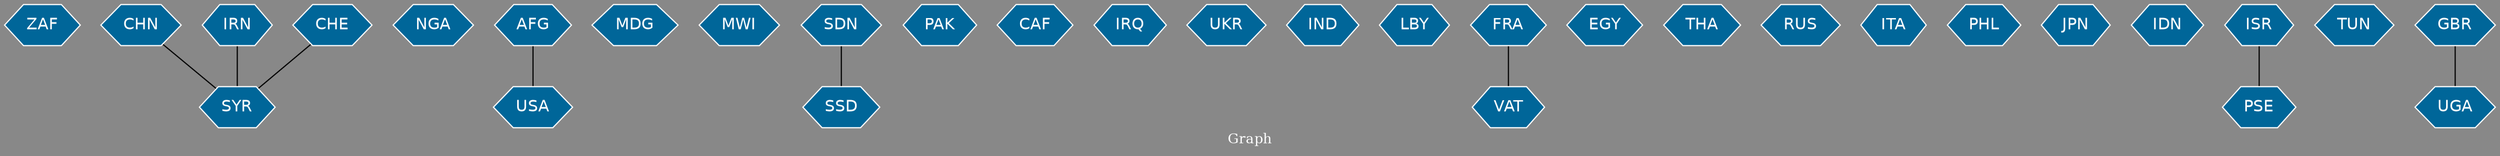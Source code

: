 // Countries together in item graph
graph {
	graph [bgcolor="#888888" fontcolor=white fontsize=12 label="Graph" outputorder=edgesfirst overlap=prism]
	node [color=white fillcolor="#006699" fontcolor=white fontname=Helvetica shape=hexagon style=filled]
	edge [arrowhead=open color=black fontcolor=white fontname=Courier fontsize=12]
		ZAF [label=ZAF]
		CHN [label=CHN]
		NGA [label=NGA]
		USA [label=USA]
		MDG [label=MDG]
		MWI [label=MWI]
		SDN [label=SDN]
		PAK [label=PAK]
		CAF [label=CAF]
		SYR [label=SYR]
		IRQ [label=IRQ]
		UKR [label=UKR]
		IND [label=IND]
		AFG [label=AFG]
		SSD [label=SSD]
		LBY [label=LBY]
		FRA [label=FRA]
		VAT [label=VAT]
		EGY [label=EGY]
		THA [label=THA]
		RUS [label=RUS]
		ITA [label=ITA]
		PHL [label=PHL]
		IRN [label=IRN]
		JPN [label=JPN]
		CHE [label=CHE]
		IDN [label=IDN]
		ISR [label=ISR]
		TUN [label=TUN]
		PSE [label=PSE]
		UGA [label=UGA]
		GBR [label=GBR]
			CHN -- SYR [weight=1]
			ISR -- PSE [weight=1]
			CHE -- SYR [weight=1]
			IRN -- SYR [weight=1]
			FRA -- VAT [weight=1]
			GBR -- UGA [weight=1]
			AFG -- USA [weight=1]
			SDN -- SSD [weight=2]
}